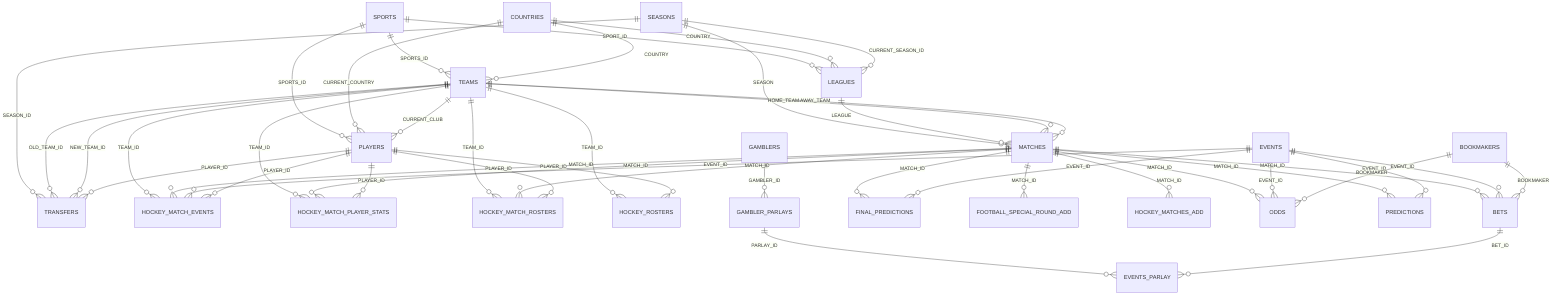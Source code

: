erDiagram
    %% Tabele podstawowe
    SPORTS ||--o{ LEAGUES : "SPORT_ID"
    SPORTS ||--o{ PLAYERS : "SPORTS_ID"
    SPORTS ||--o{ TEAMS : "SPORTS_ID"

    COUNTRIES ||--o{ LEAGUES : "COUNTRY"
    COUNTRIES ||--o{ PLAYERS : "CURRENT_COUNTRY"
    COUNTRIES ||--o{ TEAMS : "COUNTRY"

    SEASONS ||--o{ LEAGUES : "CURRENT_SEASON_ID"
    SEASONS ||--o{ MATCHES : "SEASON"
    SEASONS ||--o{ TRANSFERS : "SEASON_ID"

    %% Tabele związane z meczami
    LEAGUES ||--o{ MATCHES : "LEAGUE"

    TEAMS ||--o{ MATCHES : "HOME_TEAM"
    TEAMS ||--o{ MATCHES : "AWAY_TEAM"
    TEAMS ||--o{ PLAYERS : "CURRENT_CLUB"
    TEAMS ||--o{ HOCKEY_MATCH_EVENTS : "TEAM_ID"
    TEAMS ||--o{ HOCKEY_MATCH_PLAYER_STATS : "TEAM_ID"
    TEAMS ||--o{ HOCKEY_MATCH_ROSTERS : "TEAM_ID"
    TEAMS ||--o{ HOCKEY_ROSTERS : "TEAM_ID"
    TEAMS ||--o{ TRANSFERS : "OLD_TEAM_ID"
    TEAMS ||--o{ TRANSFERS : "NEW_TEAM_ID"

    MATCHES ||--o{ BETS : "MATCH_ID"
    MATCHES ||--o{ FINAL_PREDICTIONS : "MATCH_ID"
    MATCHES ||--o{ FOOTBALL_SPECIAL_ROUND_ADD : "MATCH_ID"
    MATCHES ||--o{ HOCKEY_MATCH_EVENTS : "MATCH_ID"
    MATCHES ||--o{ HOCKEY_MATCH_PLAYER_STATS : "MATCH_ID"
    MATCHES ||--o{ HOCKEY_MATCH_ROSTERS : "MATCH_ID"
    MATCHES ||--o{ HOCKEY_MATCHES_ADD : "MATCH_ID"
    MATCHES ||--o{ ODDS : "MATCH_ID"
    MATCHES ||--o{ PREDICTIONS : "MATCH_ID"

    %% Tabele związane z zakładami
    EVENTS ||--o{ BETS : "EVENT_ID"
    EVENTS ||--o{ FINAL_PREDICTIONS : "EVENT_ID"
    EVENTS ||--o{ HOCKEY_MATCH_EVENTS : "EVENT_ID"
    EVENTS ||--o{ ODDS : "EVENT_ID"
    EVENTS ||--o{ PREDICTIONS : "EVENT_ID"

    BOOKMAKERS ||--o{ BETS : "BOOKMAKER"
    BOOKMAKERS ||--o{ ODDS : "BOOKMAKER"

    %% Tabele związane z graczami
    PLAYERS ||--o{ HOCKEY_MATCH_EVENTS : "PLAYER_ID"
    PLAYERS ||--o{ HOCKEY_MATCH_PLAYER_STATS : "PLAYER_ID"
    PLAYERS ||--o{ HOCKEY_MATCH_ROSTERS : "PLAYER_ID"
    PLAYERS ||--o{ HOCKEY_ROSTERS : "PLAYER_ID"
    PLAYERS ||--o{ TRANSFERS : "PLAYER_ID"

    %% Tabele związane z kuponami
    GAMBLERS ||--o{ GAMBLER_PARLAYS : "GAMBLER_ID"
    GAMBLER_PARLAYS ||--o{ EVENTS_PARLAY : "PARLAY_ID"
    BETS ||--o{ EVENTS_PARLAY : "BET_ID"